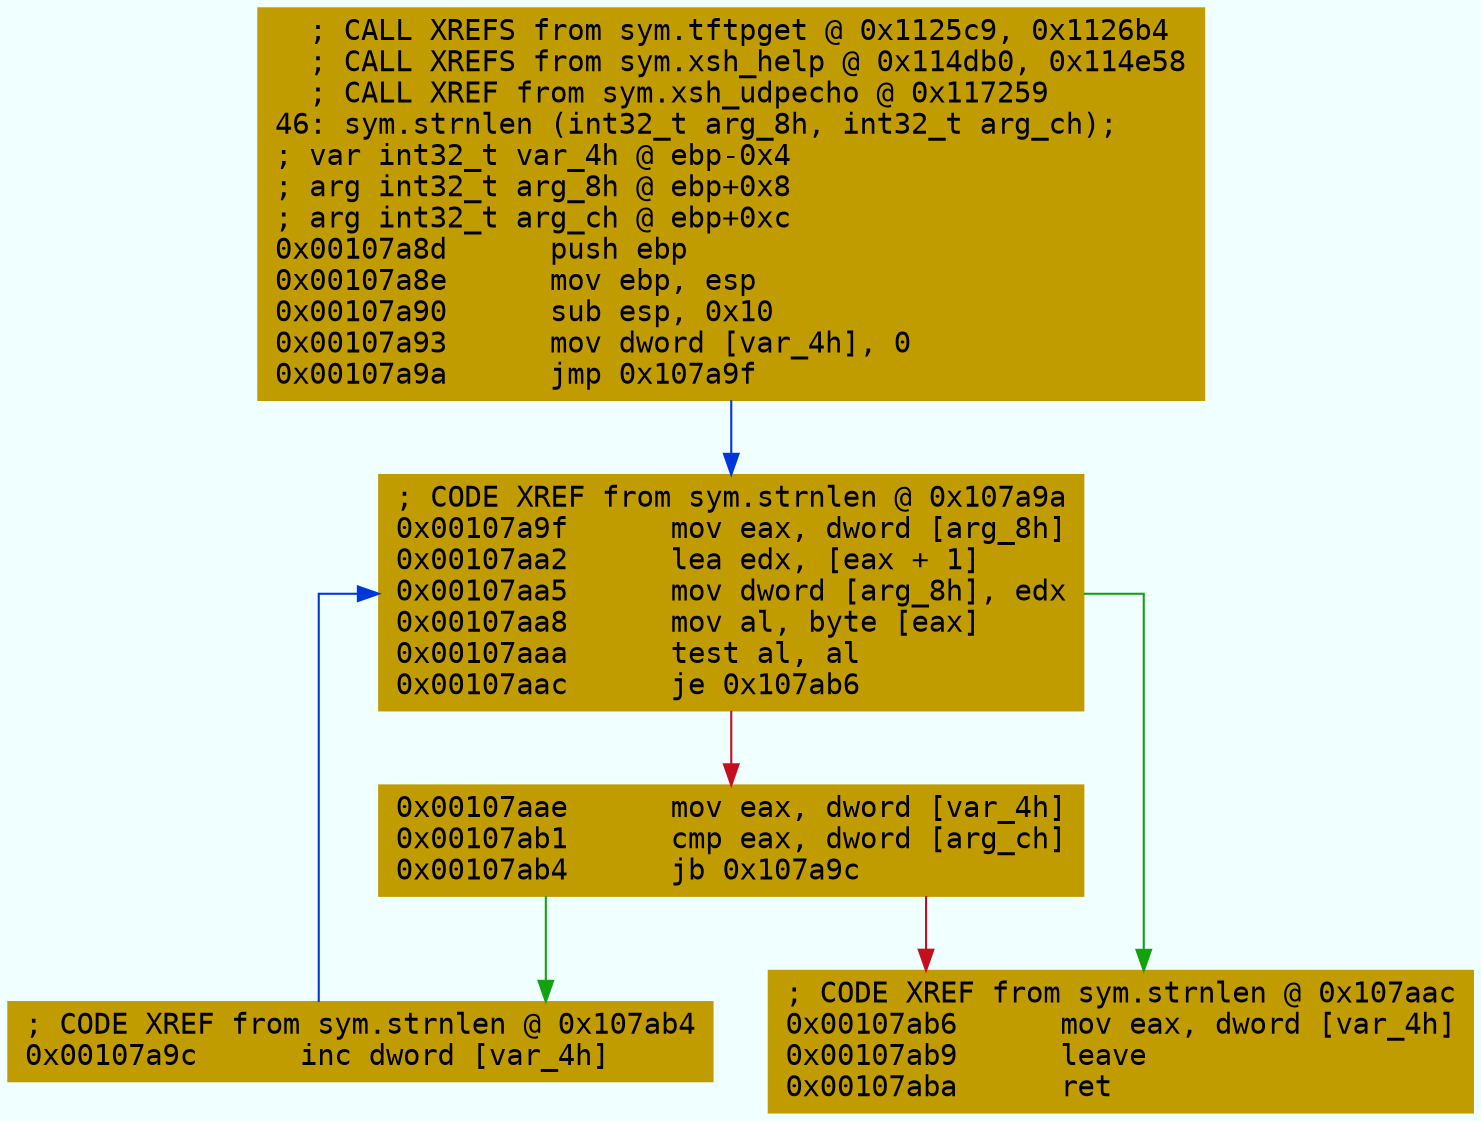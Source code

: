 digraph code {
	graph [bgcolor=azure fontsize=8 fontname="Courier" splines="ortho"];
	node [fillcolor=gray style=filled shape=box];
	edge [arrowhead="normal"];
	"0x00107a8d" [URL="sym.strnlen/0x00107a8d", fillcolor="#c19c00",color="#c19c00", fontname="Courier",label="  ; CALL XREFS from sym.tftpget @ 0x1125c9, 0x1126b4\l  ; CALL XREFS from sym.xsh_help @ 0x114db0, 0x114e58\l  ; CALL XREF from sym.xsh_udpecho @ 0x117259\l46: sym.strnlen (int32_t arg_8h, int32_t arg_ch);\l; var int32_t var_4h @ ebp-0x4\l; arg int32_t arg_8h @ ebp+0x8\l; arg int32_t arg_ch @ ebp+0xc\l0x00107a8d      push ebp\l0x00107a8e      mov ebp, esp\l0x00107a90      sub esp, 0x10\l0x00107a93      mov dword [var_4h], 0\l0x00107a9a      jmp 0x107a9f\l"]
	"0x00107a9c" [URL="sym.strnlen/0x00107a9c", fillcolor="#c19c00",color="#c19c00", fontname="Courier",label="; CODE XREF from sym.strnlen @ 0x107ab4\l0x00107a9c      inc dword [var_4h]\l"]
	"0x00107a9f" [URL="sym.strnlen/0x00107a9f", fillcolor="#c19c00",color="#c19c00", fontname="Courier",label="; CODE XREF from sym.strnlen @ 0x107a9a\l0x00107a9f      mov eax, dword [arg_8h]\l0x00107aa2      lea edx, [eax + 1]\l0x00107aa5      mov dword [arg_8h], edx\l0x00107aa8      mov al, byte [eax]\l0x00107aaa      test al, al\l0x00107aac      je 0x107ab6\l"]
	"0x00107aae" [URL="sym.strnlen/0x00107aae", fillcolor="#c19c00",color="#c19c00", fontname="Courier",label="0x00107aae      mov eax, dword [var_4h]\l0x00107ab1      cmp eax, dword [arg_ch]\l0x00107ab4      jb 0x107a9c\l"]
	"0x00107ab6" [URL="sym.strnlen/0x00107ab6", fillcolor="#c19c00",color="#c19c00", fontname="Courier",label="; CODE XREF from sym.strnlen @ 0x107aac\l0x00107ab6      mov eax, dword [var_4h]\l0x00107ab9      leave\l0x00107aba      ret\l"]
        "0x00107a8d" -> "0x00107a9f" [color="#0037da"];
        "0x00107a9c" -> "0x00107a9f" [color="#0037da"];
        "0x00107a9f" -> "0x00107ab6" [color="#13a10e"];
        "0x00107a9f" -> "0x00107aae" [color="#c50f1f"];
        "0x00107aae" -> "0x00107a9c" [color="#13a10e"];
        "0x00107aae" -> "0x00107ab6" [color="#c50f1f"];
}
